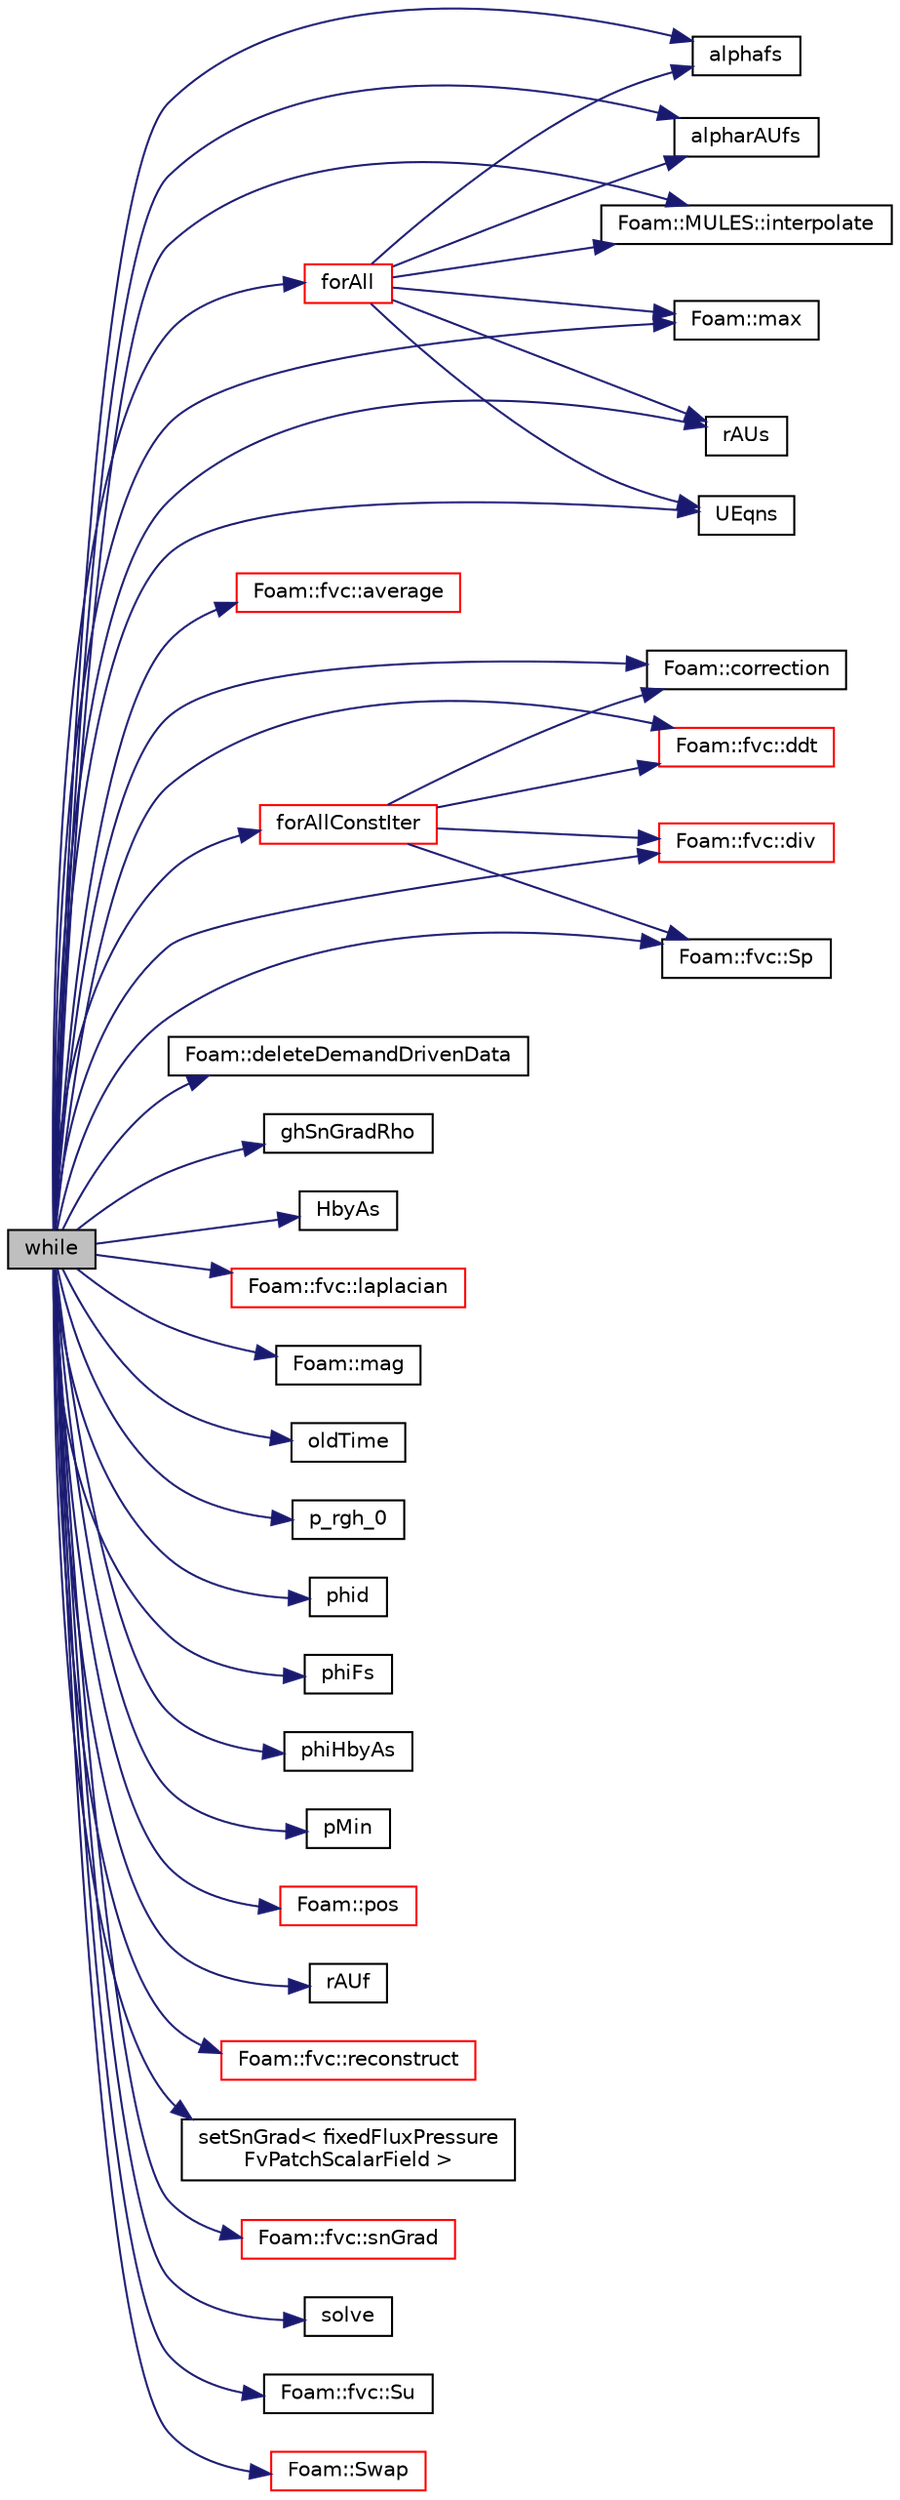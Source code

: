 digraph "while"
{
  bgcolor="transparent";
  edge [fontname="Helvetica",fontsize="10",labelfontname="Helvetica",labelfontsize="10"];
  node [fontname="Helvetica",fontsize="10",shape=record];
  rankdir="LR";
  Node1 [label="while",height=0.2,width=0.4,color="black", fillcolor="grey75", style="filled", fontcolor="black"];
  Node1 -> Node2 [color="midnightblue",fontsize="10",style="solid",fontname="Helvetica"];
  Node2 [label="alphafs",height=0.2,width=0.4,color="black",URL="$a02965.html#a219dfc23143e3ccb59927b481c40d9ab"];
  Node1 -> Node3 [color="midnightblue",fontsize="10",style="solid",fontname="Helvetica"];
  Node3 [label="alpharAUfs",height=0.2,width=0.4,color="black",URL="$a02965.html#a7503cce4fff6aba02e660303208c7a3d"];
  Node1 -> Node4 [color="midnightblue",fontsize="10",style="solid",fontname="Helvetica"];
  Node4 [label="Foam::fvc::average",height=0.2,width=0.4,color="red",URL="$a10759.html#a081533edd829853720cd0cbb61c5d49f",tooltip="Area-weighted average a surfaceField creating a volField. "];
  Node1 -> Node5 [color="midnightblue",fontsize="10",style="solid",fontname="Helvetica"];
  Node5 [label="Foam::correction",height=0.2,width=0.4,color="black",URL="$a10725.html#aa5166e83cc970d681cdb0246482047e8",tooltip="Return the correction form of the given matrix. "];
  Node1 -> Node6 [color="midnightblue",fontsize="10",style="solid",fontname="Helvetica"];
  Node6 [label="Foam::fvc::ddt",height=0.2,width=0.4,color="red",URL="$a10759.html#a5dc871206ab86042756c8ccfdc5797ad"];
  Node1 -> Node7 [color="midnightblue",fontsize="10",style="solid",fontname="Helvetica"];
  Node7 [label="Foam::deleteDemandDrivenData",height=0.2,width=0.4,color="black",URL="$a10725.html#a676ff999562d389fd174d693e17d230a"];
  Node1 -> Node8 [color="midnightblue",fontsize="10",style="solid",fontname="Helvetica"];
  Node8 [label="Foam::fvc::div",height=0.2,width=0.4,color="red",URL="$a10759.html#a585533948ad80abfe589d920c641f251"];
  Node1 -> Node9 [color="midnightblue",fontsize="10",style="solid",fontname="Helvetica"];
  Node9 [label="forAll",height=0.2,width=0.4,color="red",URL="$a02965.html#a3a6dfa236873b1e0df07a723bccf5222"];
  Node9 -> Node2 [color="midnightblue",fontsize="10",style="solid",fontname="Helvetica"];
  Node9 -> Node3 [color="midnightblue",fontsize="10",style="solid",fontname="Helvetica"];
  Node9 -> Node10 [color="midnightblue",fontsize="10",style="solid",fontname="Helvetica"];
  Node10 [label="Foam::MULES::interpolate",height=0.2,width=0.4,color="black",URL="$a10783.html#a4d62f21551985d814104861e7c1d9b4f"];
  Node9 -> Node11 [color="midnightblue",fontsize="10",style="solid",fontname="Helvetica"];
  Node11 [label="Foam::max",height=0.2,width=0.4,color="black",URL="$a10725.html#ac993e906cf2774ae77e666bc24e81733"];
  Node9 -> Node12 [color="midnightblue",fontsize="10",style="solid",fontname="Helvetica"];
  Node12 [label="rAUs",height=0.2,width=0.4,color="black",URL="$a02962.html#a11ab108f012fc0ee93ff106f734e93a0"];
  Node9 -> Node13 [color="midnightblue",fontsize="10",style="solid",fontname="Helvetica"];
  Node13 [label="UEqns",height=0.2,width=0.4,color="black",URL="$a03415.html#a897d1fff9d8e6f24d2b642debb9341a2"];
  Node1 -> Node14 [color="midnightblue",fontsize="10",style="solid",fontname="Helvetica"];
  Node14 [label="forAllConstIter",height=0.2,width=0.4,color="red",URL="$a02956.html#ae21e2836509b0fa7f7cedf6493b11b09"];
  Node14 -> Node5 [color="midnightblue",fontsize="10",style="solid",fontname="Helvetica"];
  Node14 -> Node6 [color="midnightblue",fontsize="10",style="solid",fontname="Helvetica"];
  Node14 -> Node8 [color="midnightblue",fontsize="10",style="solid",fontname="Helvetica"];
  Node14 -> Node15 [color="midnightblue",fontsize="10",style="solid",fontname="Helvetica"];
  Node15 [label="Foam::fvc::Sp",height=0.2,width=0.4,color="black",URL="$a10759.html#acb372005d973de14c63c97ba57a82d99"];
  Node1 -> Node16 [color="midnightblue",fontsize="10",style="solid",fontname="Helvetica"];
  Node16 [label="ghSnGradRho",height=0.2,width=0.4,color="black",URL="$a02962.html#a9942c1263e3a2593eeb8b3b3d83c3f9b"];
  Node1 -> Node17 [color="midnightblue",fontsize="10",style="solid",fontname="Helvetica"];
  Node17 [label="HbyAs",height=0.2,width=0.4,color="black",URL="$a02962.html#ac765066458407d55137e43ec28b04eac"];
  Node1 -> Node10 [color="midnightblue",fontsize="10",style="solid",fontname="Helvetica"];
  Node1 -> Node18 [color="midnightblue",fontsize="10",style="solid",fontname="Helvetica"];
  Node18 [label="Foam::fvc::laplacian",height=0.2,width=0.4,color="red",URL="$a10759.html#ac75bff389d0405149b204b0d7ac214cd"];
  Node1 -> Node19 [color="midnightblue",fontsize="10",style="solid",fontname="Helvetica"];
  Node19 [label="Foam::mag",height=0.2,width=0.4,color="black",URL="$a10725.html#a929da2a3fdcf3dacbbe0487d3a330dae"];
  Node1 -> Node11 [color="midnightblue",fontsize="10",style="solid",fontname="Helvetica"];
  Node1 -> Node20 [color="midnightblue",fontsize="10",style="solid",fontname="Helvetica"];
  Node20 [label="oldTime",height=0.2,width=0.4,color="black",URL="$a04483.html#ae056cfecfae9cb9674677855f5babcd3"];
  Node1 -> Node21 [color="midnightblue",fontsize="10",style="solid",fontname="Helvetica"];
  Node21 [label="p_rgh_0",height=0.2,width=0.4,color="black",URL="$a02954.html#a334f791ac62072f36a4207b1994c1cc1"];
  Node1 -> Node22 [color="midnightblue",fontsize="10",style="solid",fontname="Helvetica"];
  Node22 [label="phid",height=0.2,width=0.4,color="black",URL="$a02930.html#a0b3b953f2fc55278d35524cec1e30965"];
  Node1 -> Node23 [color="midnightblue",fontsize="10",style="solid",fontname="Helvetica"];
  Node23 [label="phiFs",height=0.2,width=0.4,color="black",URL="$a02965.html#a8964714100a948e802e9857630c9a0c5"];
  Node1 -> Node24 [color="midnightblue",fontsize="10",style="solid",fontname="Helvetica"];
  Node24 [label="phiHbyAs",height=0.2,width=0.4,color="black",URL="$a02962.html#ab346616b31dd9188432f3145d7d7ae2e"];
  Node1 -> Node25 [color="midnightblue",fontsize="10",style="solid",fontname="Helvetica"];
  Node25 [label="pMin",height=0.2,width=0.4,color="black",URL="$a04487.html#a48bbce368545974bebafe3faccb1040b"];
  Node1 -> Node26 [color="midnightblue",fontsize="10",style="solid",fontname="Helvetica"];
  Node26 [label="Foam::pos",height=0.2,width=0.4,color="red",URL="$a10725.html#a09a190b59f3d01b258bca0fa964a6212"];
  Node1 -> Node27 [color="midnightblue",fontsize="10",style="solid",fontname="Helvetica"];
  Node27 [label="rAUf",height=0.2,width=0.4,color="black",URL="$a02932.html#ae693ae4c2085edc7ebb2aac47e046b2d"];
  Node1 -> Node12 [color="midnightblue",fontsize="10",style="solid",fontname="Helvetica"];
  Node1 -> Node28 [color="midnightblue",fontsize="10",style="solid",fontname="Helvetica"];
  Node28 [label="Foam::fvc::reconstruct",height=0.2,width=0.4,color="red",URL="$a10759.html#ad8a6471328adb4cddcc0d4cedfa39ca2"];
  Node1 -> Node29 [color="midnightblue",fontsize="10",style="solid",fontname="Helvetica"];
  Node29 [label="setSnGrad\< fixedFluxPressure\lFvPatchScalarField \>",height=0.2,width=0.4,color="black",URL="$a02920.html#a7df668f205a383521ed4b57860ab3bf1"];
  Node1 -> Node30 [color="midnightblue",fontsize="10",style="solid",fontname="Helvetica"];
  Node30 [label="Foam::fvc::snGrad",height=0.2,width=0.4,color="red",URL="$a10759.html#a15da734ee906cb52cf17937ab84c41a0"];
  Node1 -> Node31 [color="midnightblue",fontsize="10",style="solid",fontname="Helvetica"];
  Node31 [label="solve",height=0.2,width=0.4,color="black",URL="$a02948.html#a63a249aff939702e1f4e9e11464c663c"];
  Node1 -> Node15 [color="midnightblue",fontsize="10",style="solid",fontname="Helvetica"];
  Node1 -> Node32 [color="midnightblue",fontsize="10",style="solid",fontname="Helvetica"];
  Node32 [label="Foam::fvc::Su",height=0.2,width=0.4,color="black",URL="$a10759.html#ac92e296062b7b025a96b82351c1d9b89"];
  Node1 -> Node33 [color="midnightblue",fontsize="10",style="solid",fontname="Helvetica"];
  Node33 [label="Foam::Swap",height=0.2,width=0.4,color="red",URL="$a10725.html#ac6e6a40a7bda559df02d5ab6cc6f7e00"];
  Node1 -> Node13 [color="midnightblue",fontsize="10",style="solid",fontname="Helvetica"];
}
